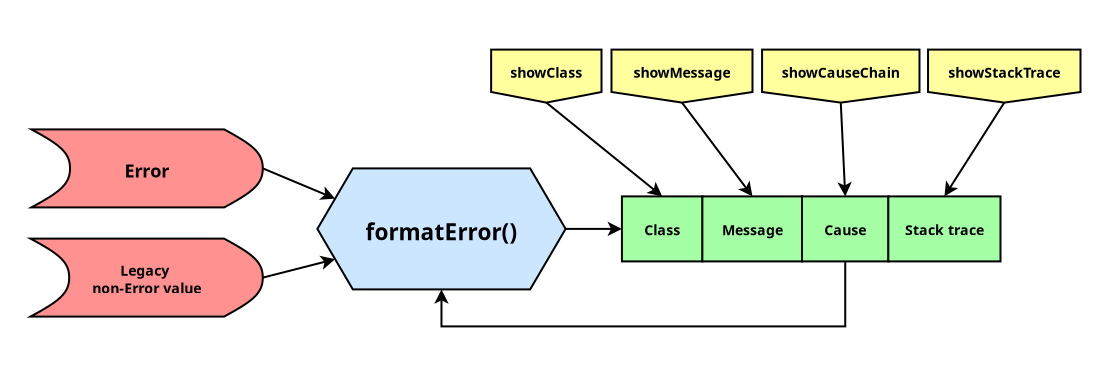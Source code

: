 <?xml version="1.0" encoding="UTF-8"?>
<dia:diagram xmlns:dia="http://www.lysator.liu.se/~alla/dia/">
  <dia:layer name="Background" visible="true" active="true">
    <dia:object type="Standard - Box" version="0" id="O0">
      <dia:attribute name="obj_pos">
        <dia:point val="1.2,1.05"/>
      </dia:attribute>
      <dia:attribute name="obj_bb">
        <dia:rectangle val="1.15,1;56.45,19.7"/>
      </dia:attribute>
      <dia:attribute name="elem_corner">
        <dia:point val="1.2,1.05"/>
      </dia:attribute>
      <dia:attribute name="elem_width">
        <dia:real val="55.2"/>
      </dia:attribute>
      <dia:attribute name="elem_height">
        <dia:real val="18.6"/>
      </dia:attribute>
      <dia:attribute name="border_width">
        <dia:real val="0.1"/>
      </dia:attribute>
      <dia:attribute name="border_color">
        <dia:color val="#ffffff"/>
      </dia:attribute>
      <dia:attribute name="show_background">
        <dia:boolean val="true"/>
      </dia:attribute>
    </dia:object>
    <dia:group>
      <dia:object type="Flowchart - Transaction File" version="1" id="O1">
        <dia:attribute name="obj_pos">
          <dia:point val="2.674,7.42"/>
        </dia:attribute>
        <dia:attribute name="obj_bb">
          <dia:rectangle val="2.476,7.37;14.289,11.37"/>
        </dia:attribute>
        <dia:attribute name="meta">
          <dia:composite type="dict"/>
        </dia:attribute>
        <dia:attribute name="elem_corner">
          <dia:point val="2.674,7.42"/>
        </dia:attribute>
        <dia:attribute name="elem_width">
          <dia:real val="11.565"/>
        </dia:attribute>
        <dia:attribute name="elem_height">
          <dia:real val="3.9"/>
        </dia:attribute>
        <dia:attribute name="line_width">
          <dia:real val="0.1"/>
        </dia:attribute>
        <dia:attribute name="line_colour">
          <dia:color val="#000000"/>
        </dia:attribute>
        <dia:attribute name="fill_colour">
          <dia:color val="#ff9191"/>
        </dia:attribute>
        <dia:attribute name="show_background">
          <dia:boolean val="true"/>
        </dia:attribute>
        <dia:attribute name="line_style">
          <dia:enum val="0"/>
          <dia:real val="1"/>
        </dia:attribute>
        <dia:attribute name="padding">
          <dia:real val="0.1"/>
        </dia:attribute>
        <dia:attribute name="text">
          <dia:composite type="text">
            <dia:attribute name="string">
              <dia:string>#Error#</dia:string>
            </dia:attribute>
            <dia:attribute name="font">
              <dia:font family="sans" style="80" name="Helvetica-Bold"/>
            </dia:attribute>
            <dia:attribute name="height">
              <dia:real val="1.129"/>
            </dia:attribute>
            <dia:attribute name="pos">
              <dia:point val="8.457,9.652"/>
            </dia:attribute>
            <dia:attribute name="color">
              <dia:color val="#000000"/>
            </dia:attribute>
            <dia:attribute name="alignment">
              <dia:enum val="1"/>
            </dia:attribute>
          </dia:composite>
        </dia:attribute>
        <dia:attribute name="flip_horizontal">
          <dia:boolean val="true"/>
        </dia:attribute>
        <dia:attribute name="flip_vertical">
          <dia:boolean val="false"/>
        </dia:attribute>
        <dia:attribute name="subscale">
          <dia:real val="1"/>
        </dia:attribute>
      </dia:object>
      <dia:object type="Flowchart - Preparation" version="1" id="O2">
        <dia:attribute name="obj_pos">
          <dia:point val="16.969,9.37"/>
        </dia:attribute>
        <dia:attribute name="obj_bb">
          <dia:rectangle val="16.911,9.32;29.438,15.47"/>
        </dia:attribute>
        <dia:attribute name="meta">
          <dia:composite type="dict"/>
        </dia:attribute>
        <dia:attribute name="elem_corner">
          <dia:point val="16.969,9.37"/>
        </dia:attribute>
        <dia:attribute name="elem_width">
          <dia:real val="12.411"/>
        </dia:attribute>
        <dia:attribute name="elem_height">
          <dia:real val="6.05"/>
        </dia:attribute>
        <dia:attribute name="line_width">
          <dia:real val="0.1"/>
        </dia:attribute>
        <dia:attribute name="line_colour">
          <dia:color val="#000000"/>
        </dia:attribute>
        <dia:attribute name="fill_colour">
          <dia:color val="#cce6ff"/>
        </dia:attribute>
        <dia:attribute name="show_background">
          <dia:boolean val="true"/>
        </dia:attribute>
        <dia:attribute name="line_style">
          <dia:enum val="0"/>
          <dia:real val="1"/>
        </dia:attribute>
        <dia:attribute name="padding">
          <dia:real val="0.1"/>
        </dia:attribute>
        <dia:attribute name="text">
          <dia:composite type="text">
            <dia:attribute name="string">
              <dia:string>#formatError()#</dia:string>
            </dia:attribute>
            <dia:attribute name="font">
              <dia:font family="sans" style="80" name="Helvetica-Bold"/>
            </dia:attribute>
            <dia:attribute name="height">
              <dia:real val="1.411"/>
            </dia:attribute>
            <dia:attribute name="pos">
              <dia:point val="23.174,12.748"/>
            </dia:attribute>
            <dia:attribute name="color">
              <dia:color val="#000000"/>
            </dia:attribute>
            <dia:attribute name="alignment">
              <dia:enum val="1"/>
            </dia:attribute>
          </dia:composite>
        </dia:attribute>
        <dia:attribute name="flip_horizontal">
          <dia:boolean val="false"/>
        </dia:attribute>
        <dia:attribute name="flip_vertical">
          <dia:boolean val="false"/>
        </dia:attribute>
        <dia:attribute name="subscale">
          <dia:real val="1"/>
        </dia:attribute>
      </dia:object>
      <dia:object type="Standard - Line" version="0" id="O3">
        <dia:attribute name="obj_pos">
          <dia:point val="14.239,9.37"/>
        </dia:attribute>
        <dia:attribute name="obj_bb">
          <dia:rectangle val="14.174,9.305;17.959,10.991"/>
        </dia:attribute>
        <dia:attribute name="conn_endpoints">
          <dia:point val="14.239,9.37"/>
          <dia:point val="17.855,10.883"/>
        </dia:attribute>
        <dia:attribute name="numcp">
          <dia:int val="1"/>
        </dia:attribute>
        <dia:attribute name="end_arrow">
          <dia:enum val="22"/>
        </dia:attribute>
        <dia:attribute name="end_arrow_length">
          <dia:real val="0.5"/>
        </dia:attribute>
        <dia:attribute name="end_arrow_width">
          <dia:real val="0.5"/>
        </dia:attribute>
        <dia:connections>
          <dia:connection handle="0" to="O1" connection="6"/>
          <dia:connection handle="1" to="O2" connection="5"/>
        </dia:connections>
      </dia:object>
      <dia:object type="Flowchart - Off Page Connector" version="1" id="O4">
        <dia:attribute name="obj_pos">
          <dia:point val="25.657,3.43"/>
        </dia:attribute>
        <dia:attribute name="obj_bb">
          <dia:rectangle val="25.607,3.38;31.224,6.131"/>
        </dia:attribute>
        <dia:attribute name="meta">
          <dia:composite type="dict"/>
        </dia:attribute>
        <dia:attribute name="elem_corner">
          <dia:point val="25.657,3.43"/>
        </dia:attribute>
        <dia:attribute name="elem_width">
          <dia:real val="5.518"/>
        </dia:attribute>
        <dia:attribute name="elem_height">
          <dia:real val="2.65"/>
        </dia:attribute>
        <dia:attribute name="line_width">
          <dia:real val="0.1"/>
        </dia:attribute>
        <dia:attribute name="line_colour">
          <dia:color val="#000000"/>
        </dia:attribute>
        <dia:attribute name="fill_colour">
          <dia:color val="#ffff9e"/>
        </dia:attribute>
        <dia:attribute name="show_background">
          <dia:boolean val="true"/>
        </dia:attribute>
        <dia:attribute name="line_style">
          <dia:enum val="0"/>
          <dia:real val="1"/>
        </dia:attribute>
        <dia:attribute name="padding">
          <dia:real val="0.1"/>
        </dia:attribute>
        <dia:attribute name="text">
          <dia:composite type="text">
            <dia:attribute name="string">
              <dia:string>#showClass#</dia:string>
            </dia:attribute>
            <dia:attribute name="font">
              <dia:font family="sans" style="80" name="Helvetica-Bold"/>
            </dia:attribute>
            <dia:attribute name="height">
              <dia:real val="0.882"/>
            </dia:attribute>
            <dia:attribute name="pos">
              <dia:point val="28.416,4.71"/>
            </dia:attribute>
            <dia:attribute name="color">
              <dia:color val="#000000"/>
            </dia:attribute>
            <dia:attribute name="alignment">
              <dia:enum val="1"/>
            </dia:attribute>
          </dia:composite>
        </dia:attribute>
        <dia:attribute name="flip_horizontal">
          <dia:boolean val="false"/>
        </dia:attribute>
        <dia:attribute name="flip_vertical">
          <dia:boolean val="false"/>
        </dia:attribute>
        <dia:attribute name="subscale">
          <dia:real val="1"/>
        </dia:attribute>
      </dia:object>
      <dia:object type="Flowchart - Off Page Connector" version="1" id="O5">
        <dia:attribute name="obj_pos">
          <dia:point val="31.674,3.43"/>
        </dia:attribute>
        <dia:attribute name="obj_bb">
          <dia:rectangle val="31.624,3.38;38.774,6.131"/>
        </dia:attribute>
        <dia:attribute name="meta">
          <dia:composite type="dict"/>
        </dia:attribute>
        <dia:attribute name="elem_corner">
          <dia:point val="31.674,3.43"/>
        </dia:attribute>
        <dia:attribute name="elem_width">
          <dia:real val="7.05"/>
        </dia:attribute>
        <dia:attribute name="elem_height">
          <dia:real val="2.65"/>
        </dia:attribute>
        <dia:attribute name="line_width">
          <dia:real val="0.1"/>
        </dia:attribute>
        <dia:attribute name="line_colour">
          <dia:color val="#000000"/>
        </dia:attribute>
        <dia:attribute name="fill_colour">
          <dia:color val="#ffff9e"/>
        </dia:attribute>
        <dia:attribute name="show_background">
          <dia:boolean val="true"/>
        </dia:attribute>
        <dia:attribute name="line_style">
          <dia:enum val="0"/>
          <dia:real val="1"/>
        </dia:attribute>
        <dia:attribute name="padding">
          <dia:real val="0.1"/>
        </dia:attribute>
        <dia:attribute name="text">
          <dia:composite type="text">
            <dia:attribute name="string">
              <dia:string>#showMessage#</dia:string>
            </dia:attribute>
            <dia:attribute name="font">
              <dia:font family="sans" style="80" name="Helvetica-Bold"/>
            </dia:attribute>
            <dia:attribute name="height">
              <dia:real val="0.882"/>
            </dia:attribute>
            <dia:attribute name="pos">
              <dia:point val="35.199,4.711"/>
            </dia:attribute>
            <dia:attribute name="color">
              <dia:color val="#000000"/>
            </dia:attribute>
            <dia:attribute name="alignment">
              <dia:enum val="1"/>
            </dia:attribute>
          </dia:composite>
        </dia:attribute>
        <dia:attribute name="flip_horizontal">
          <dia:boolean val="false"/>
        </dia:attribute>
        <dia:attribute name="flip_vertical">
          <dia:boolean val="false"/>
        </dia:attribute>
        <dia:attribute name="subscale">
          <dia:real val="1"/>
        </dia:attribute>
      </dia:object>
      <dia:object type="Flowchart - Off Page Connector" version="1" id="O6">
        <dia:attribute name="obj_pos">
          <dia:point val="39.204,3.43"/>
        </dia:attribute>
        <dia:attribute name="obj_bb">
          <dia:rectangle val="39.154,3.38;47.124,6.131"/>
        </dia:attribute>
        <dia:attribute name="meta">
          <dia:composite type="dict"/>
        </dia:attribute>
        <dia:attribute name="elem_corner">
          <dia:point val="39.204,3.43"/>
        </dia:attribute>
        <dia:attribute name="elem_width">
          <dia:real val="7.87"/>
        </dia:attribute>
        <dia:attribute name="elem_height">
          <dia:real val="2.65"/>
        </dia:attribute>
        <dia:attribute name="line_width">
          <dia:real val="0.1"/>
        </dia:attribute>
        <dia:attribute name="line_colour">
          <dia:color val="#000000"/>
        </dia:attribute>
        <dia:attribute name="fill_colour">
          <dia:color val="#ffff9e"/>
        </dia:attribute>
        <dia:attribute name="show_background">
          <dia:boolean val="true"/>
        </dia:attribute>
        <dia:attribute name="line_style">
          <dia:enum val="0"/>
          <dia:real val="1"/>
        </dia:attribute>
        <dia:attribute name="padding">
          <dia:real val="0.1"/>
        </dia:attribute>
        <dia:attribute name="text">
          <dia:composite type="text">
            <dia:attribute name="string">
              <dia:string>#showCauseChain#</dia:string>
            </dia:attribute>
            <dia:attribute name="font">
              <dia:font family="sans" style="80" name="Helvetica-Bold"/>
            </dia:attribute>
            <dia:attribute name="height">
              <dia:real val="0.882"/>
            </dia:attribute>
            <dia:attribute name="pos">
              <dia:point val="43.139,4.711"/>
            </dia:attribute>
            <dia:attribute name="color">
              <dia:color val="#000000"/>
            </dia:attribute>
            <dia:attribute name="alignment">
              <dia:enum val="1"/>
            </dia:attribute>
          </dia:composite>
        </dia:attribute>
        <dia:attribute name="flip_horizontal">
          <dia:boolean val="false"/>
        </dia:attribute>
        <dia:attribute name="flip_vertical">
          <dia:boolean val="false"/>
        </dia:attribute>
        <dia:attribute name="subscale">
          <dia:real val="1"/>
        </dia:attribute>
      </dia:object>
      <dia:object type="Flowchart - Off Page Connector" version="1" id="O7">
        <dia:attribute name="obj_pos">
          <dia:point val="47.502,3.43"/>
        </dia:attribute>
        <dia:attribute name="obj_bb">
          <dia:rectangle val="47.452,3.38;55.174,6.131"/>
        </dia:attribute>
        <dia:attribute name="meta">
          <dia:composite type="dict"/>
        </dia:attribute>
        <dia:attribute name="elem_corner">
          <dia:point val="47.502,3.43"/>
        </dia:attribute>
        <dia:attribute name="elem_width">
          <dia:real val="7.623"/>
        </dia:attribute>
        <dia:attribute name="elem_height">
          <dia:real val="2.65"/>
        </dia:attribute>
        <dia:attribute name="line_width">
          <dia:real val="0.1"/>
        </dia:attribute>
        <dia:attribute name="line_colour">
          <dia:color val="#000000"/>
        </dia:attribute>
        <dia:attribute name="fill_colour">
          <dia:color val="#ffff9e"/>
        </dia:attribute>
        <dia:attribute name="show_background">
          <dia:boolean val="true"/>
        </dia:attribute>
        <dia:attribute name="line_style">
          <dia:enum val="0"/>
          <dia:real val="1"/>
        </dia:attribute>
        <dia:attribute name="padding">
          <dia:real val="0.1"/>
        </dia:attribute>
        <dia:attribute name="text">
          <dia:composite type="text">
            <dia:attribute name="string">
              <dia:string>#showStackTrace#</dia:string>
            </dia:attribute>
            <dia:attribute name="font">
              <dia:font family="sans" style="80" name="Helvetica-Bold"/>
            </dia:attribute>
            <dia:attribute name="height">
              <dia:real val="0.882"/>
            </dia:attribute>
            <dia:attribute name="pos">
              <dia:point val="51.313,4.711"/>
            </dia:attribute>
            <dia:attribute name="color">
              <dia:color val="#000000"/>
            </dia:attribute>
            <dia:attribute name="alignment">
              <dia:enum val="1"/>
            </dia:attribute>
          </dia:composite>
        </dia:attribute>
        <dia:attribute name="flip_horizontal">
          <dia:boolean val="false"/>
        </dia:attribute>
        <dia:attribute name="flip_vertical">
          <dia:boolean val="false"/>
        </dia:attribute>
        <dia:attribute name="subscale">
          <dia:real val="1"/>
        </dia:attribute>
      </dia:object>
      <dia:object type="Standard - Line" version="0" id="O8">
        <dia:attribute name="obj_pos">
          <dia:point val="28.416,6.08"/>
        </dia:attribute>
        <dia:attribute name="obj_bb">
          <dia:rectangle val="28.345,6.01;34.297,10.841"/>
        </dia:attribute>
        <dia:attribute name="conn_endpoints">
          <dia:point val="28.416,6.08"/>
          <dia:point val="34.21,10.77"/>
        </dia:attribute>
        <dia:attribute name="numcp">
          <dia:int val="1"/>
        </dia:attribute>
        <dia:attribute name="end_arrow">
          <dia:enum val="22"/>
        </dia:attribute>
        <dia:attribute name="end_arrow_length">
          <dia:real val="0.5"/>
        </dia:attribute>
        <dia:attribute name="end_arrow_width">
          <dia:real val="0.5"/>
        </dia:attribute>
        <dia:connections>
          <dia:connection handle="0" to="O4" connection="14"/>
          <dia:connection handle="1" to="O14" connection="2"/>
        </dia:connections>
      </dia:object>
      <dia:object type="Standard - Line" version="0" id="O9">
        <dia:attribute name="obj_pos">
          <dia:point val="43.139,6.08"/>
        </dia:attribute>
        <dia:attribute name="obj_bb">
          <dia:rectangle val="42.972,6.028;43.695,10.882"/>
        </dia:attribute>
        <dia:attribute name="conn_endpoints">
          <dia:point val="43.139,6.08"/>
          <dia:point val="43.362,10.77"/>
        </dia:attribute>
        <dia:attribute name="numcp">
          <dia:int val="1"/>
        </dia:attribute>
        <dia:attribute name="end_arrow">
          <dia:enum val="22"/>
        </dia:attribute>
        <dia:attribute name="end_arrow_length">
          <dia:real val="0.5"/>
        </dia:attribute>
        <dia:attribute name="end_arrow_width">
          <dia:real val="0.5"/>
        </dia:attribute>
        <dia:connections>
          <dia:connection handle="0" to="O6" connection="14"/>
          <dia:connection handle="1" to="O17" connection="2"/>
        </dia:connections>
      </dia:object>
      <dia:object type="Standard - Line" version="0" id="O10">
        <dia:attribute name="obj_pos">
          <dia:point val="35.199,6.08"/>
        </dia:attribute>
        <dia:attribute name="obj_bb">
          <dia:rectangle val="35.129,6.01;38.792,10.86"/>
        </dia:attribute>
        <dia:attribute name="conn_endpoints">
          <dia:point val="35.199,6.08"/>
          <dia:point val="38.722,10.77"/>
        </dia:attribute>
        <dia:attribute name="numcp">
          <dia:int val="1"/>
        </dia:attribute>
        <dia:attribute name="end_arrow">
          <dia:enum val="22"/>
        </dia:attribute>
        <dia:attribute name="end_arrow_length">
          <dia:real val="0.5"/>
        </dia:attribute>
        <dia:attribute name="end_arrow_width">
          <dia:real val="0.5"/>
        </dia:attribute>
        <dia:connections>
          <dia:connection handle="0" to="O5" connection="14"/>
          <dia:connection handle="1" to="O16" connection="2"/>
        </dia:connections>
      </dia:object>
      <dia:object type="Standard - Line" version="0" id="O11">
        <dia:attribute name="obj_pos">
          <dia:point val="51.313,6.08"/>
        </dia:attribute>
        <dia:attribute name="obj_bb">
          <dia:rectangle val="48.252,6.011;51.382,10.864"/>
        </dia:attribute>
        <dia:attribute name="conn_endpoints">
          <dia:point val="51.313,6.08"/>
          <dia:point val="48.321,10.77"/>
        </dia:attribute>
        <dia:attribute name="numcp">
          <dia:int val="1"/>
        </dia:attribute>
        <dia:attribute name="end_arrow">
          <dia:enum val="22"/>
        </dia:attribute>
        <dia:attribute name="end_arrow_length">
          <dia:real val="0.5"/>
        </dia:attribute>
        <dia:attribute name="end_arrow_width">
          <dia:real val="0.5"/>
        </dia:attribute>
        <dia:connections>
          <dia:connection handle="0" to="O7" connection="14"/>
          <dia:connection handle="1" to="O19" connection="2"/>
        </dia:connections>
      </dia:object>
      <dia:object type="Flowchart - Transaction File" version="1" id="O12">
        <dia:attribute name="obj_pos">
          <dia:point val="2.624,12.88"/>
        </dia:attribute>
        <dia:attribute name="obj_bb">
          <dia:rectangle val="2.426,12.83;14.289,16.83"/>
        </dia:attribute>
        <dia:attribute name="meta">
          <dia:composite type="dict"/>
        </dia:attribute>
        <dia:attribute name="elem_corner">
          <dia:point val="2.624,12.88"/>
        </dia:attribute>
        <dia:attribute name="elem_width">
          <dia:real val="11.615"/>
        </dia:attribute>
        <dia:attribute name="elem_height">
          <dia:real val="3.9"/>
        </dia:attribute>
        <dia:attribute name="line_width">
          <dia:real val="0.1"/>
        </dia:attribute>
        <dia:attribute name="line_colour">
          <dia:color val="#000000"/>
        </dia:attribute>
        <dia:attribute name="fill_colour">
          <dia:color val="#ff9191"/>
        </dia:attribute>
        <dia:attribute name="show_background">
          <dia:boolean val="true"/>
        </dia:attribute>
        <dia:attribute name="line_style">
          <dia:enum val="0"/>
          <dia:real val="1"/>
        </dia:attribute>
        <dia:attribute name="padding">
          <dia:real val="0.1"/>
        </dia:attribute>
        <dia:attribute name="text">
          <dia:composite type="text">
            <dia:attribute name="string">
              <dia:string>#Legacy 
non-Error value#</dia:string>
            </dia:attribute>
            <dia:attribute name="font">
              <dia:font family="sans" style="80" name="Helvetica-Bold"/>
            </dia:attribute>
            <dia:attribute name="height">
              <dia:real val="0.882"/>
            </dia:attribute>
            <dia:attribute name="pos">
              <dia:point val="8.432,14.61"/>
            </dia:attribute>
            <dia:attribute name="color">
              <dia:color val="#000000"/>
            </dia:attribute>
            <dia:attribute name="alignment">
              <dia:enum val="1"/>
            </dia:attribute>
          </dia:composite>
        </dia:attribute>
        <dia:attribute name="flip_horizontal">
          <dia:boolean val="true"/>
        </dia:attribute>
        <dia:attribute name="flip_vertical">
          <dia:boolean val="false"/>
        </dia:attribute>
        <dia:attribute name="subscale">
          <dia:real val="1"/>
        </dia:attribute>
      </dia:object>
      <dia:object type="Standard - Line" version="0" id="O13">
        <dia:attribute name="obj_pos">
          <dia:point val="14.239,14.83"/>
        </dia:attribute>
        <dia:attribute name="obj_bb">
          <dia:rectangle val="14.178,13.708;17.964,14.891"/>
        </dia:attribute>
        <dia:attribute name="conn_endpoints">
          <dia:point val="14.239,14.83"/>
          <dia:point val="17.855,13.908"/>
        </dia:attribute>
        <dia:attribute name="numcp">
          <dia:int val="1"/>
        </dia:attribute>
        <dia:attribute name="end_arrow">
          <dia:enum val="22"/>
        </dia:attribute>
        <dia:attribute name="end_arrow_length">
          <dia:real val="0.5"/>
        </dia:attribute>
        <dia:attribute name="end_arrow_width">
          <dia:real val="0.5"/>
        </dia:attribute>
        <dia:connections>
          <dia:connection handle="0" to="O12" connection="6"/>
          <dia:connection handle="1" to="O2" connection="7"/>
        </dia:connections>
      </dia:object>
      <dia:object type="Flowchart - Box" version="0" id="O14">
        <dia:attribute name="obj_pos">
          <dia:point val="32.196,10.77"/>
        </dia:attribute>
        <dia:attribute name="obj_bb">
          <dia:rectangle val="32.146,10.72;36.274,14.07"/>
        </dia:attribute>
        <dia:attribute name="elem_corner">
          <dia:point val="32.196,10.77"/>
        </dia:attribute>
        <dia:attribute name="elem_width">
          <dia:real val="4.029"/>
        </dia:attribute>
        <dia:attribute name="elem_height">
          <dia:real val="3.25"/>
        </dia:attribute>
        <dia:attribute name="border_width">
          <dia:real val="0.1"/>
        </dia:attribute>
        <dia:attribute name="inner_color">
          <dia:color val="#a5ffa5"/>
        </dia:attribute>
        <dia:attribute name="show_background">
          <dia:boolean val="true"/>
        </dia:attribute>
        <dia:attribute name="padding">
          <dia:real val="0.5"/>
        </dia:attribute>
        <dia:attribute name="text">
          <dia:composite type="text">
            <dia:attribute name="string">
              <dia:string>#Class#</dia:string>
            </dia:attribute>
            <dia:attribute name="font">
              <dia:font family="sans" style="80" name="Helvetica-Bold"/>
            </dia:attribute>
            <dia:attribute name="height">
              <dia:real val="0.882"/>
            </dia:attribute>
            <dia:attribute name="pos">
              <dia:point val="34.21,12.609"/>
            </dia:attribute>
            <dia:attribute name="color">
              <dia:color val="#000000"/>
            </dia:attribute>
            <dia:attribute name="alignment">
              <dia:enum val="1"/>
            </dia:attribute>
          </dia:composite>
        </dia:attribute>
      </dia:object>
      <dia:object type="Standard - Line" version="0" id="O15">
        <dia:attribute name="obj_pos">
          <dia:point val="29.38,12.395"/>
        </dia:attribute>
        <dia:attribute name="obj_bb">
          <dia:rectangle val="29.33,12.033;32.307,12.757"/>
        </dia:attribute>
        <dia:attribute name="conn_endpoints">
          <dia:point val="29.38,12.395"/>
          <dia:point val="32.196,12.395"/>
        </dia:attribute>
        <dia:attribute name="numcp">
          <dia:int val="1"/>
        </dia:attribute>
        <dia:attribute name="end_arrow">
          <dia:enum val="22"/>
        </dia:attribute>
        <dia:attribute name="end_arrow_length">
          <dia:real val="0.5"/>
        </dia:attribute>
        <dia:attribute name="end_arrow_width">
          <dia:real val="0.5"/>
        </dia:attribute>
        <dia:connections>
          <dia:connection handle="0" to="O2" connection="10"/>
          <dia:connection handle="1" to="O14" connection="7"/>
        </dia:connections>
      </dia:object>
      <dia:object type="Flowchart - Box" version="0" id="O16">
        <dia:attribute name="obj_pos">
          <dia:point val="36.219,10.77"/>
        </dia:attribute>
        <dia:attribute name="obj_bb">
          <dia:rectangle val="36.169,10.72;41.274,14.07"/>
        </dia:attribute>
        <dia:attribute name="elem_corner">
          <dia:point val="36.219,10.77"/>
        </dia:attribute>
        <dia:attribute name="elem_width">
          <dia:real val="5.005"/>
        </dia:attribute>
        <dia:attribute name="elem_height">
          <dia:real val="3.25"/>
        </dia:attribute>
        <dia:attribute name="border_width">
          <dia:real val="0.1"/>
        </dia:attribute>
        <dia:attribute name="inner_color">
          <dia:color val="#a5ffa5"/>
        </dia:attribute>
        <dia:attribute name="show_background">
          <dia:boolean val="true"/>
        </dia:attribute>
        <dia:attribute name="padding">
          <dia:real val="0.5"/>
        </dia:attribute>
        <dia:attribute name="text">
          <dia:composite type="text">
            <dia:attribute name="string">
              <dia:string>#Message#</dia:string>
            </dia:attribute>
            <dia:attribute name="font">
              <dia:font family="sans" style="80" name="Helvetica-Bold"/>
            </dia:attribute>
            <dia:attribute name="height">
              <dia:real val="0.882"/>
            </dia:attribute>
            <dia:attribute name="pos">
              <dia:point val="38.722,12.609"/>
            </dia:attribute>
            <dia:attribute name="color">
              <dia:color val="#000000"/>
            </dia:attribute>
            <dia:attribute name="alignment">
              <dia:enum val="1"/>
            </dia:attribute>
          </dia:composite>
        </dia:attribute>
      </dia:object>
      <dia:object type="Flowchart - Box" version="0" id="O17">
        <dia:attribute name="obj_pos">
          <dia:point val="41.201,10.77"/>
        </dia:attribute>
        <dia:attribute name="obj_bb">
          <dia:rectangle val="41.151,10.72;45.574,14.07"/>
        </dia:attribute>
        <dia:attribute name="elem_corner">
          <dia:point val="41.201,10.77"/>
        </dia:attribute>
        <dia:attribute name="elem_width">
          <dia:real val="4.324"/>
        </dia:attribute>
        <dia:attribute name="elem_height">
          <dia:real val="3.25"/>
        </dia:attribute>
        <dia:attribute name="border_width">
          <dia:real val="0.1"/>
        </dia:attribute>
        <dia:attribute name="inner_color">
          <dia:color val="#a5ffa5"/>
        </dia:attribute>
        <dia:attribute name="show_background">
          <dia:boolean val="true"/>
        </dia:attribute>
        <dia:attribute name="padding">
          <dia:real val="0.5"/>
        </dia:attribute>
        <dia:attribute name="text">
          <dia:composite type="text">
            <dia:attribute name="string">
              <dia:string>#Cause#</dia:string>
            </dia:attribute>
            <dia:attribute name="font">
              <dia:font family="sans" style="80" name="Helvetica-Bold"/>
            </dia:attribute>
            <dia:attribute name="height">
              <dia:real val="0.882"/>
            </dia:attribute>
            <dia:attribute name="pos">
              <dia:point val="43.362,12.609"/>
            </dia:attribute>
            <dia:attribute name="color">
              <dia:color val="#000000"/>
            </dia:attribute>
            <dia:attribute name="alignment">
              <dia:enum val="1"/>
            </dia:attribute>
          </dia:composite>
        </dia:attribute>
      </dia:object>
      <dia:object type="Standard - ZigZagLine" version="1" id="O18">
        <dia:attribute name="obj_pos">
          <dia:point val="43.362,14.02"/>
        </dia:attribute>
        <dia:attribute name="obj_bb">
          <dia:rectangle val="22.813,13.97;43.413,17.32"/>
        </dia:attribute>
        <dia:attribute name="orth_points">
          <dia:point val="43.362,14.02"/>
          <dia:point val="43.362,17.27"/>
          <dia:point val="23.174,17.27"/>
          <dia:point val="23.174,15.42"/>
        </dia:attribute>
        <dia:attribute name="orth_orient">
          <dia:enum val="1"/>
          <dia:enum val="0"/>
          <dia:enum val="1"/>
        </dia:attribute>
        <dia:attribute name="autorouting">
          <dia:boolean val="false"/>
        </dia:attribute>
        <dia:attribute name="end_arrow">
          <dia:enum val="22"/>
        </dia:attribute>
        <dia:attribute name="end_arrow_length">
          <dia:real val="0.5"/>
        </dia:attribute>
        <dia:attribute name="end_arrow_width">
          <dia:real val="0.5"/>
        </dia:attribute>
        <dia:connections>
          <dia:connection handle="0" to="O17" connection="13"/>
          <dia:connection handle="1" to="O2" connection="14"/>
        </dia:connections>
      </dia:object>
      <dia:object type="Flowchart - Box" version="0" id="O19">
        <dia:attribute name="obj_pos">
          <dia:point val="45.517,10.77"/>
        </dia:attribute>
        <dia:attribute name="obj_bb">
          <dia:rectangle val="45.468,10.72;51.175,14.07"/>
        </dia:attribute>
        <dia:attribute name="elem_corner">
          <dia:point val="45.517,10.77"/>
        </dia:attribute>
        <dia:attribute name="elem_width">
          <dia:real val="5.608"/>
        </dia:attribute>
        <dia:attribute name="elem_height">
          <dia:real val="3.25"/>
        </dia:attribute>
        <dia:attribute name="border_width">
          <dia:real val="0.1"/>
        </dia:attribute>
        <dia:attribute name="inner_color">
          <dia:color val="#a5ffa5"/>
        </dia:attribute>
        <dia:attribute name="show_background">
          <dia:boolean val="true"/>
        </dia:attribute>
        <dia:attribute name="padding">
          <dia:real val="0.5"/>
        </dia:attribute>
        <dia:attribute name="text">
          <dia:composite type="text">
            <dia:attribute name="string">
              <dia:string>#Stack trace#</dia:string>
            </dia:attribute>
            <dia:attribute name="font">
              <dia:font family="sans" style="80" name="Helvetica-Bold"/>
            </dia:attribute>
            <dia:attribute name="height">
              <dia:real val="0.882"/>
            </dia:attribute>
            <dia:attribute name="pos">
              <dia:point val="48.321,12.609"/>
            </dia:attribute>
            <dia:attribute name="color">
              <dia:color val="#000000"/>
            </dia:attribute>
            <dia:attribute name="alignment">
              <dia:enum val="1"/>
            </dia:attribute>
          </dia:composite>
        </dia:attribute>
      </dia:object>
    </dia:group>
  </dia:layer>
</dia:diagram>
